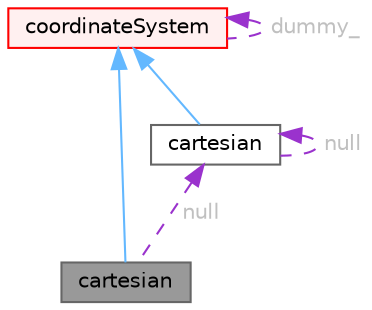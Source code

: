 digraph "cartesian"
{
 // LATEX_PDF_SIZE
  bgcolor="transparent";
  edge [fontname=Helvetica,fontsize=10,labelfontname=Helvetica,labelfontsize=10];
  node [fontname=Helvetica,fontsize=10,shape=box,height=0.2,width=0.4];
  Node1 [id="Node000001",label="cartesian",height=0.2,width=0.4,color="gray40", fillcolor="grey60", style="filled", fontcolor="black",tooltip="A Cartesian coordinate system."];
  Node2 -> Node1 [id="edge1_Node000001_Node000002",dir="back",color="steelblue1",style="solid",tooltip=" "];
  Node2 [id="Node000002",label="coordinateSystem",height=0.2,width=0.4,color="red", fillcolor="#FFF0F0", style="filled",URL="$classFoam_1_1coordinateSystem.html",tooltip="Base class for coordinate system specification, the default coordinate system type is cartesian ."];
  Node2 -> Node2 [id="edge2_Node000002_Node000002",dir="back",color="darkorchid3",style="dashed",tooltip=" ",label=" dummy_",fontcolor="grey" ];
  Node18 -> Node1 [id="edge3_Node000001_Node000018",dir="back",color="darkorchid3",style="dashed",tooltip=" ",label=" null",fontcolor="grey" ];
  Node18 [id="Node000018",label="cartesian",height=0.2,width=0.4,color="gray40", fillcolor="white", style="filled",URL="$classFoam_1_1coordSystem_1_1cartesian.html",tooltip="A Cartesian coordinate system."];
  Node2 -> Node18 [id="edge4_Node000018_Node000002",dir="back",color="steelblue1",style="solid",tooltip=" "];
  Node18 -> Node18 [id="edge5_Node000018_Node000018",dir="back",color="darkorchid3",style="dashed",tooltip=" ",label=" null",fontcolor="grey" ];
}
